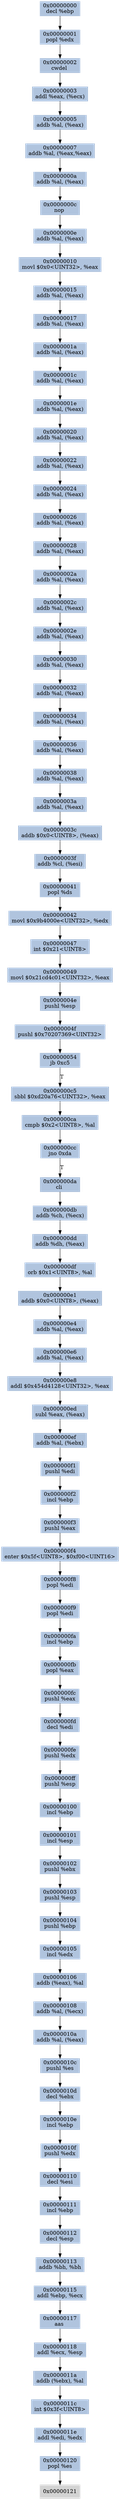 digraph G {
node[shape=rectangle,style=filled,fillcolor=lightsteelblue,color=lightsteelblue]
bgcolor="transparent"
a0x00000000decl_ebp[label="0x00000000\ndecl %ebp"];
a0x00000001popl_edx[label="0x00000001\npopl %edx"];
a0x00000002cwdel_[label="0x00000002\ncwdel "];
a0x00000003addl_eax_ecx_[label="0x00000003\naddl %eax, (%ecx)"];
a0x00000005addb_al_eax_[label="0x00000005\naddb %al, (%eax)"];
a0x00000007addb_al_eaxeax_[label="0x00000007\naddb %al, (%eax,%eax)"];
a0x0000000aaddb_al_eax_[label="0x0000000a\naddb %al, (%eax)"];
a0x0000000cnop_[label="0x0000000c\nnop "];
a0x0000000eaddb_al_eax_[label="0x0000000e\naddb %al, (%eax)"];
a0x00000010movl_0x0UINT32_eax[label="0x00000010\nmovl $0x0<UINT32>, %eax"];
a0x00000015addb_al_eax_[label="0x00000015\naddb %al, (%eax)"];
a0x00000017addb_al_eax_[label="0x00000017\naddb %al, (%eax)"];
a0x0000001aaddb_al_eax_[label="0x0000001a\naddb %al, (%eax)"];
a0x0000001caddb_al_eax_[label="0x0000001c\naddb %al, (%eax)"];
a0x0000001eaddb_al_eax_[label="0x0000001e\naddb %al, (%eax)"];
a0x00000020addb_al_eax_[label="0x00000020\naddb %al, (%eax)"];
a0x00000022addb_al_eax_[label="0x00000022\naddb %al, (%eax)"];
a0x00000024addb_al_eax_[label="0x00000024\naddb %al, (%eax)"];
a0x00000026addb_al_eax_[label="0x00000026\naddb %al, (%eax)"];
a0x00000028addb_al_eax_[label="0x00000028\naddb %al, (%eax)"];
a0x0000002aaddb_al_eax_[label="0x0000002a\naddb %al, (%eax)"];
a0x0000002caddb_al_eax_[label="0x0000002c\naddb %al, (%eax)"];
a0x0000002eaddb_al_eax_[label="0x0000002e\naddb %al, (%eax)"];
a0x00000030addb_al_eax_[label="0x00000030\naddb %al, (%eax)"];
a0x00000032addb_al_eax_[label="0x00000032\naddb %al, (%eax)"];
a0x00000034addb_al_eax_[label="0x00000034\naddb %al, (%eax)"];
a0x00000036addb_al_eax_[label="0x00000036\naddb %al, (%eax)"];
a0x00000038addb_al_eax_[label="0x00000038\naddb %al, (%eax)"];
a0x0000003aaddb_al_eax_[label="0x0000003a\naddb %al, (%eax)"];
a0x0000003caddb_0x0UINT8_eax_[label="0x0000003c\naddb $0x0<UINT8>, (%eax)"];
a0x0000003faddb_cl_esi_[label="0x0000003f\naddb %cl, (%esi)"];
a0x00000041popl_ds[label="0x00000041\npopl %ds"];
a0x00000042movl_0x9b4000eUINT32_edx[label="0x00000042\nmovl $0x9b4000e<UINT32>, %edx"];
a0x00000047int_0x21UINT8[label="0x00000047\nint $0x21<UINT8>"];
a0x00000049movl_0x21cd4c01UINT32_eax[label="0x00000049\nmovl $0x21cd4c01<UINT32>, %eax"];
a0x0000004epushl_esp[label="0x0000004e\npushl %esp"];
a0x0000004fpushl_0x70207369UINT32[label="0x0000004f\npushl $0x70207369<UINT32>"];
a0x00000054jb_0xc5[label="0x00000054\njb 0xc5"];
a0x000000c5sbbl_0xd20a76UINT32_eax[label="0x000000c5\nsbbl $0xd20a76<UINT32>, %eax"];
a0x000000cacmpb_0x2UINT8_al[label="0x000000ca\ncmpb $0x2<UINT8>, %al"];
a0x000000ccjno_0xda[label="0x000000cc\njno 0xda"];
a0x000000dacli_[label="0x000000da\ncli "];
a0x000000dbaddb_ch_ecx_[label="0x000000db\naddb %ch, (%ecx)"];
a0x000000ddaddb_dh_eax_[label="0x000000dd\naddb %dh, (%eax)"];
a0x000000dforb_0x1UINT8_al[label="0x000000df\norb $0x1<UINT8>, %al"];
a0x000000e1addb_0x0UINT8_eax_[label="0x000000e1\naddb $0x0<UINT8>, (%eax)"];
a0x000000e4addb_al_eax_[label="0x000000e4\naddb %al, (%eax)"];
a0x000000e6addb_al_eax_[label="0x000000e6\naddb %al, (%eax)"];
a0x000000e8addl_0x454d4128UINT32_eax[label="0x000000e8\naddl $0x454d4128<UINT32>, %eax"];
a0x000000edsubl_eax_eax_[label="0x000000ed\nsubl %eax, (%eax)"];
a0x000000efaddb_al_ebx_[label="0x000000ef\naddb %al, (%ebx)"];
a0x000000f1pushl_edi[label="0x000000f1\npushl %edi"];
a0x000000f2incl_ebp[label="0x000000f2\nincl %ebp"];
a0x000000f3pushl_eax[label="0x000000f3\npushl %eax"];
a0x000000f4enter_0x5fUINT8_0xf00UINT16[label="0x000000f4\nenter $0x5f<UINT8>, $0xf00<UINT16>"];
a0x000000f8popl_edi[label="0x000000f8\npopl %edi"];
a0x000000f9popl_edi[label="0x000000f9\npopl %edi"];
a0x000000faincl_ebp[label="0x000000fa\nincl %ebp"];
a0x000000fbpopl_eax[label="0x000000fb\npopl %eax"];
a0x000000fcpushl_eax[label="0x000000fc\npushl %eax"];
a0x000000fddecl_edi[label="0x000000fd\ndecl %edi"];
a0x000000fepushl_edx[label="0x000000fe\npushl %edx"];
a0x000000ffpushl_esp[label="0x000000ff\npushl %esp"];
a0x00000100incl_ebp[label="0x00000100\nincl %ebp"];
a0x00000101incl_esp[label="0x00000101\nincl %esp"];
a0x00000102pushl_ebx[label="0x00000102\npushl %ebx"];
a0x00000103pushl_esp[label="0x00000103\npushl %esp"];
a0x00000104pushl_ebp[label="0x00000104\npushl %ebp"];
a0x00000105incl_edx[label="0x00000105\nincl %edx"];
a0x00000106addb_eax__al[label="0x00000106\naddb (%eax), %al"];
a0x00000108addb_al_ecx_[label="0x00000108\naddb %al, (%ecx)"];
a0x0000010aaddb_al_eax_[label="0x0000010a\naddb %al, (%eax)"];
a0x0000010cpushl_es[label="0x0000010c\npushl %es"];
a0x0000010ddecl_ebx[label="0x0000010d\ndecl %ebx"];
a0x0000010eincl_ebp[label="0x0000010e\nincl %ebp"];
a0x0000010fpushl_edx[label="0x0000010f\npushl %edx"];
a0x00000110decl_esi[label="0x00000110\ndecl %esi"];
a0x00000111incl_ebp[label="0x00000111\nincl %ebp"];
a0x00000112decl_esp[label="0x00000112\ndecl %esp"];
a0x00000113addb_bh_bh[label="0x00000113\naddb %bh, %bh"];
a0x00000115addl_ebp_ecx[label="0x00000115\naddl %ebp, %ecx"];
a0x00000117aas_[label="0x00000117\naas "];
a0x00000118addl_ecx_esp[label="0x00000118\naddl %ecx, %esp"];
a0x0000011aaddb_ebx__al[label="0x0000011a\naddb (%ebx), %al"];
a0x0000011cint_0x3fUINT8[label="0x0000011c\nint $0x3f<UINT8>"];
a0x0000011eaddl_edi_edx[label="0x0000011e\naddl %edi, %edx"];
a0x00000120popl_es[label="0x00000120\npopl %es"];
a0x00000121[label="0x00000121",color="lightgrey",fillcolor="lightgrey"];
a0x00000000decl_ebp -> a0x00000001popl_edx [color="#000000"];
a0x00000001popl_edx -> a0x00000002cwdel_ [color="#000000"];
a0x00000002cwdel_ -> a0x00000003addl_eax_ecx_ [color="#000000"];
a0x00000003addl_eax_ecx_ -> a0x00000005addb_al_eax_ [color="#000000"];
a0x00000005addb_al_eax_ -> a0x00000007addb_al_eaxeax_ [color="#000000"];
a0x00000007addb_al_eaxeax_ -> a0x0000000aaddb_al_eax_ [color="#000000"];
a0x0000000aaddb_al_eax_ -> a0x0000000cnop_ [color="#000000"];
a0x0000000cnop_ -> a0x0000000eaddb_al_eax_ [color="#000000"];
a0x0000000eaddb_al_eax_ -> a0x00000010movl_0x0UINT32_eax [color="#000000"];
a0x00000010movl_0x0UINT32_eax -> a0x00000015addb_al_eax_ [color="#000000"];
a0x00000015addb_al_eax_ -> a0x00000017addb_al_eax_ [color="#000000"];
a0x00000017addb_al_eax_ -> a0x0000001aaddb_al_eax_ [color="#000000"];
a0x0000001aaddb_al_eax_ -> a0x0000001caddb_al_eax_ [color="#000000"];
a0x0000001caddb_al_eax_ -> a0x0000001eaddb_al_eax_ [color="#000000"];
a0x0000001eaddb_al_eax_ -> a0x00000020addb_al_eax_ [color="#000000"];
a0x00000020addb_al_eax_ -> a0x00000022addb_al_eax_ [color="#000000"];
a0x00000022addb_al_eax_ -> a0x00000024addb_al_eax_ [color="#000000"];
a0x00000024addb_al_eax_ -> a0x00000026addb_al_eax_ [color="#000000"];
a0x00000026addb_al_eax_ -> a0x00000028addb_al_eax_ [color="#000000"];
a0x00000028addb_al_eax_ -> a0x0000002aaddb_al_eax_ [color="#000000"];
a0x0000002aaddb_al_eax_ -> a0x0000002caddb_al_eax_ [color="#000000"];
a0x0000002caddb_al_eax_ -> a0x0000002eaddb_al_eax_ [color="#000000"];
a0x0000002eaddb_al_eax_ -> a0x00000030addb_al_eax_ [color="#000000"];
a0x00000030addb_al_eax_ -> a0x00000032addb_al_eax_ [color="#000000"];
a0x00000032addb_al_eax_ -> a0x00000034addb_al_eax_ [color="#000000"];
a0x00000034addb_al_eax_ -> a0x00000036addb_al_eax_ [color="#000000"];
a0x00000036addb_al_eax_ -> a0x00000038addb_al_eax_ [color="#000000"];
a0x00000038addb_al_eax_ -> a0x0000003aaddb_al_eax_ [color="#000000"];
a0x0000003aaddb_al_eax_ -> a0x0000003caddb_0x0UINT8_eax_ [color="#000000"];
a0x0000003caddb_0x0UINT8_eax_ -> a0x0000003faddb_cl_esi_ [color="#000000"];
a0x0000003faddb_cl_esi_ -> a0x00000041popl_ds [color="#000000"];
a0x00000041popl_ds -> a0x00000042movl_0x9b4000eUINT32_edx [color="#000000"];
a0x00000042movl_0x9b4000eUINT32_edx -> a0x00000047int_0x21UINT8 [color="#000000"];
a0x00000047int_0x21UINT8 -> a0x00000049movl_0x21cd4c01UINT32_eax [color="#000000"];
a0x00000049movl_0x21cd4c01UINT32_eax -> a0x0000004epushl_esp [color="#000000"];
a0x0000004epushl_esp -> a0x0000004fpushl_0x70207369UINT32 [color="#000000"];
a0x0000004fpushl_0x70207369UINT32 -> a0x00000054jb_0xc5 [color="#000000"];
a0x00000054jb_0xc5 -> a0x000000c5sbbl_0xd20a76UINT32_eax [color="#000000",label="T"];
a0x000000c5sbbl_0xd20a76UINT32_eax -> a0x000000cacmpb_0x2UINT8_al [color="#000000"];
a0x000000cacmpb_0x2UINT8_al -> a0x000000ccjno_0xda [color="#000000"];
a0x000000ccjno_0xda -> a0x000000dacli_ [color="#000000",label="T"];
a0x000000dacli_ -> a0x000000dbaddb_ch_ecx_ [color="#000000"];
a0x000000dbaddb_ch_ecx_ -> a0x000000ddaddb_dh_eax_ [color="#000000"];
a0x000000ddaddb_dh_eax_ -> a0x000000dforb_0x1UINT8_al [color="#000000"];
a0x000000dforb_0x1UINT8_al -> a0x000000e1addb_0x0UINT8_eax_ [color="#000000"];
a0x000000e1addb_0x0UINT8_eax_ -> a0x000000e4addb_al_eax_ [color="#000000"];
a0x000000e4addb_al_eax_ -> a0x000000e6addb_al_eax_ [color="#000000"];
a0x000000e6addb_al_eax_ -> a0x000000e8addl_0x454d4128UINT32_eax [color="#000000"];
a0x000000e8addl_0x454d4128UINT32_eax -> a0x000000edsubl_eax_eax_ [color="#000000"];
a0x000000edsubl_eax_eax_ -> a0x000000efaddb_al_ebx_ [color="#000000"];
a0x000000efaddb_al_ebx_ -> a0x000000f1pushl_edi [color="#000000"];
a0x000000f1pushl_edi -> a0x000000f2incl_ebp [color="#000000"];
a0x000000f2incl_ebp -> a0x000000f3pushl_eax [color="#000000"];
a0x000000f3pushl_eax -> a0x000000f4enter_0x5fUINT8_0xf00UINT16 [color="#000000"];
a0x000000f4enter_0x5fUINT8_0xf00UINT16 -> a0x000000f8popl_edi [color="#000000"];
a0x000000f8popl_edi -> a0x000000f9popl_edi [color="#000000"];
a0x000000f9popl_edi -> a0x000000faincl_ebp [color="#000000"];
a0x000000faincl_ebp -> a0x000000fbpopl_eax [color="#000000"];
a0x000000fbpopl_eax -> a0x000000fcpushl_eax [color="#000000"];
a0x000000fcpushl_eax -> a0x000000fddecl_edi [color="#000000"];
a0x000000fddecl_edi -> a0x000000fepushl_edx [color="#000000"];
a0x000000fepushl_edx -> a0x000000ffpushl_esp [color="#000000"];
a0x000000ffpushl_esp -> a0x00000100incl_ebp [color="#000000"];
a0x00000100incl_ebp -> a0x00000101incl_esp [color="#000000"];
a0x00000101incl_esp -> a0x00000102pushl_ebx [color="#000000"];
a0x00000102pushl_ebx -> a0x00000103pushl_esp [color="#000000"];
a0x00000103pushl_esp -> a0x00000104pushl_ebp [color="#000000"];
a0x00000104pushl_ebp -> a0x00000105incl_edx [color="#000000"];
a0x00000105incl_edx -> a0x00000106addb_eax__al [color="#000000"];
a0x00000106addb_eax__al -> a0x00000108addb_al_ecx_ [color="#000000"];
a0x00000108addb_al_ecx_ -> a0x0000010aaddb_al_eax_ [color="#000000"];
a0x0000010aaddb_al_eax_ -> a0x0000010cpushl_es [color="#000000"];
a0x0000010cpushl_es -> a0x0000010ddecl_ebx [color="#000000"];
a0x0000010ddecl_ebx -> a0x0000010eincl_ebp [color="#000000"];
a0x0000010eincl_ebp -> a0x0000010fpushl_edx [color="#000000"];
a0x0000010fpushl_edx -> a0x00000110decl_esi [color="#000000"];
a0x00000110decl_esi -> a0x00000111incl_ebp [color="#000000"];
a0x00000111incl_ebp -> a0x00000112decl_esp [color="#000000"];
a0x00000112decl_esp -> a0x00000113addb_bh_bh [color="#000000"];
a0x00000113addb_bh_bh -> a0x00000115addl_ebp_ecx [color="#000000"];
a0x00000115addl_ebp_ecx -> a0x00000117aas_ [color="#000000"];
a0x00000117aas_ -> a0x00000118addl_ecx_esp [color="#000000"];
a0x00000118addl_ecx_esp -> a0x0000011aaddb_ebx__al [color="#000000"];
a0x0000011aaddb_ebx__al -> a0x0000011cint_0x3fUINT8 [color="#000000"];
a0x0000011cint_0x3fUINT8 -> a0x0000011eaddl_edi_edx [color="#000000"];
a0x0000011eaddl_edi_edx -> a0x00000120popl_es [color="#000000"];
a0x00000120popl_es -> a0x00000121 [color="#000000"];
}
